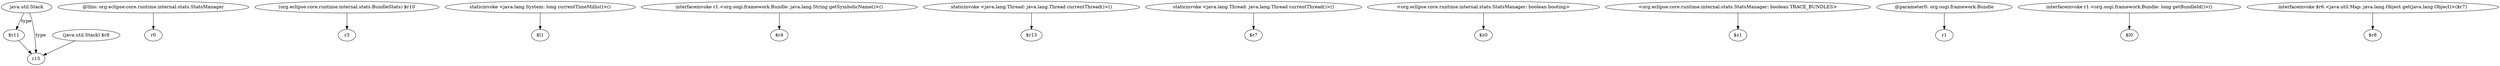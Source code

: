 digraph g {
0[label="java.util.Stack"]
1[label="$r11"]
0->1[label="type"]
2[label="@this: org.eclipse.core.runtime.internal.stats.StatsManager"]
3[label="r0"]
2->3[label=""]
4[label="r15"]
0->4[label="type"]
5[label="(org.eclipse.core.runtime.internal.stats.BundleStats) $r10"]
6[label="r3"]
5->6[label=""]
7[label="staticinvoke <java.lang.System: long currentTimeMillis()>()"]
8[label="$l1"]
7->8[label=""]
9[label="interfaceinvoke r1.<org.osgi.framework.Bundle: java.lang.String getSymbolicName()>()"]
10[label="$r4"]
9->10[label=""]
11[label="(java.util.Stack) $r8"]
11->4[label=""]
12[label="staticinvoke <java.lang.Thread: java.lang.Thread currentThread()>()"]
13[label="$r13"]
12->13[label=""]
14[label="staticinvoke <java.lang.Thread: java.lang.Thread currentThread()>()"]
15[label="$r7"]
14->15[label=""]
1->4[label=""]
16[label="<org.eclipse.core.runtime.internal.stats.StatsManager: boolean booting>"]
17[label="$z0"]
16->17[label=""]
18[label="<org.eclipse.core.runtime.internal.stats.StatsManager: boolean TRACE_BUNDLES>"]
19[label="$z1"]
18->19[label=""]
20[label="@parameter0: org.osgi.framework.Bundle"]
21[label="r1"]
20->21[label=""]
22[label="interfaceinvoke r1.<org.osgi.framework.Bundle: long getBundleId()>()"]
23[label="$l0"]
22->23[label=""]
24[label="interfaceinvoke $r6.<java.util.Map: java.lang.Object get(java.lang.Object)>($r7)"]
25[label="$r8"]
24->25[label=""]
}